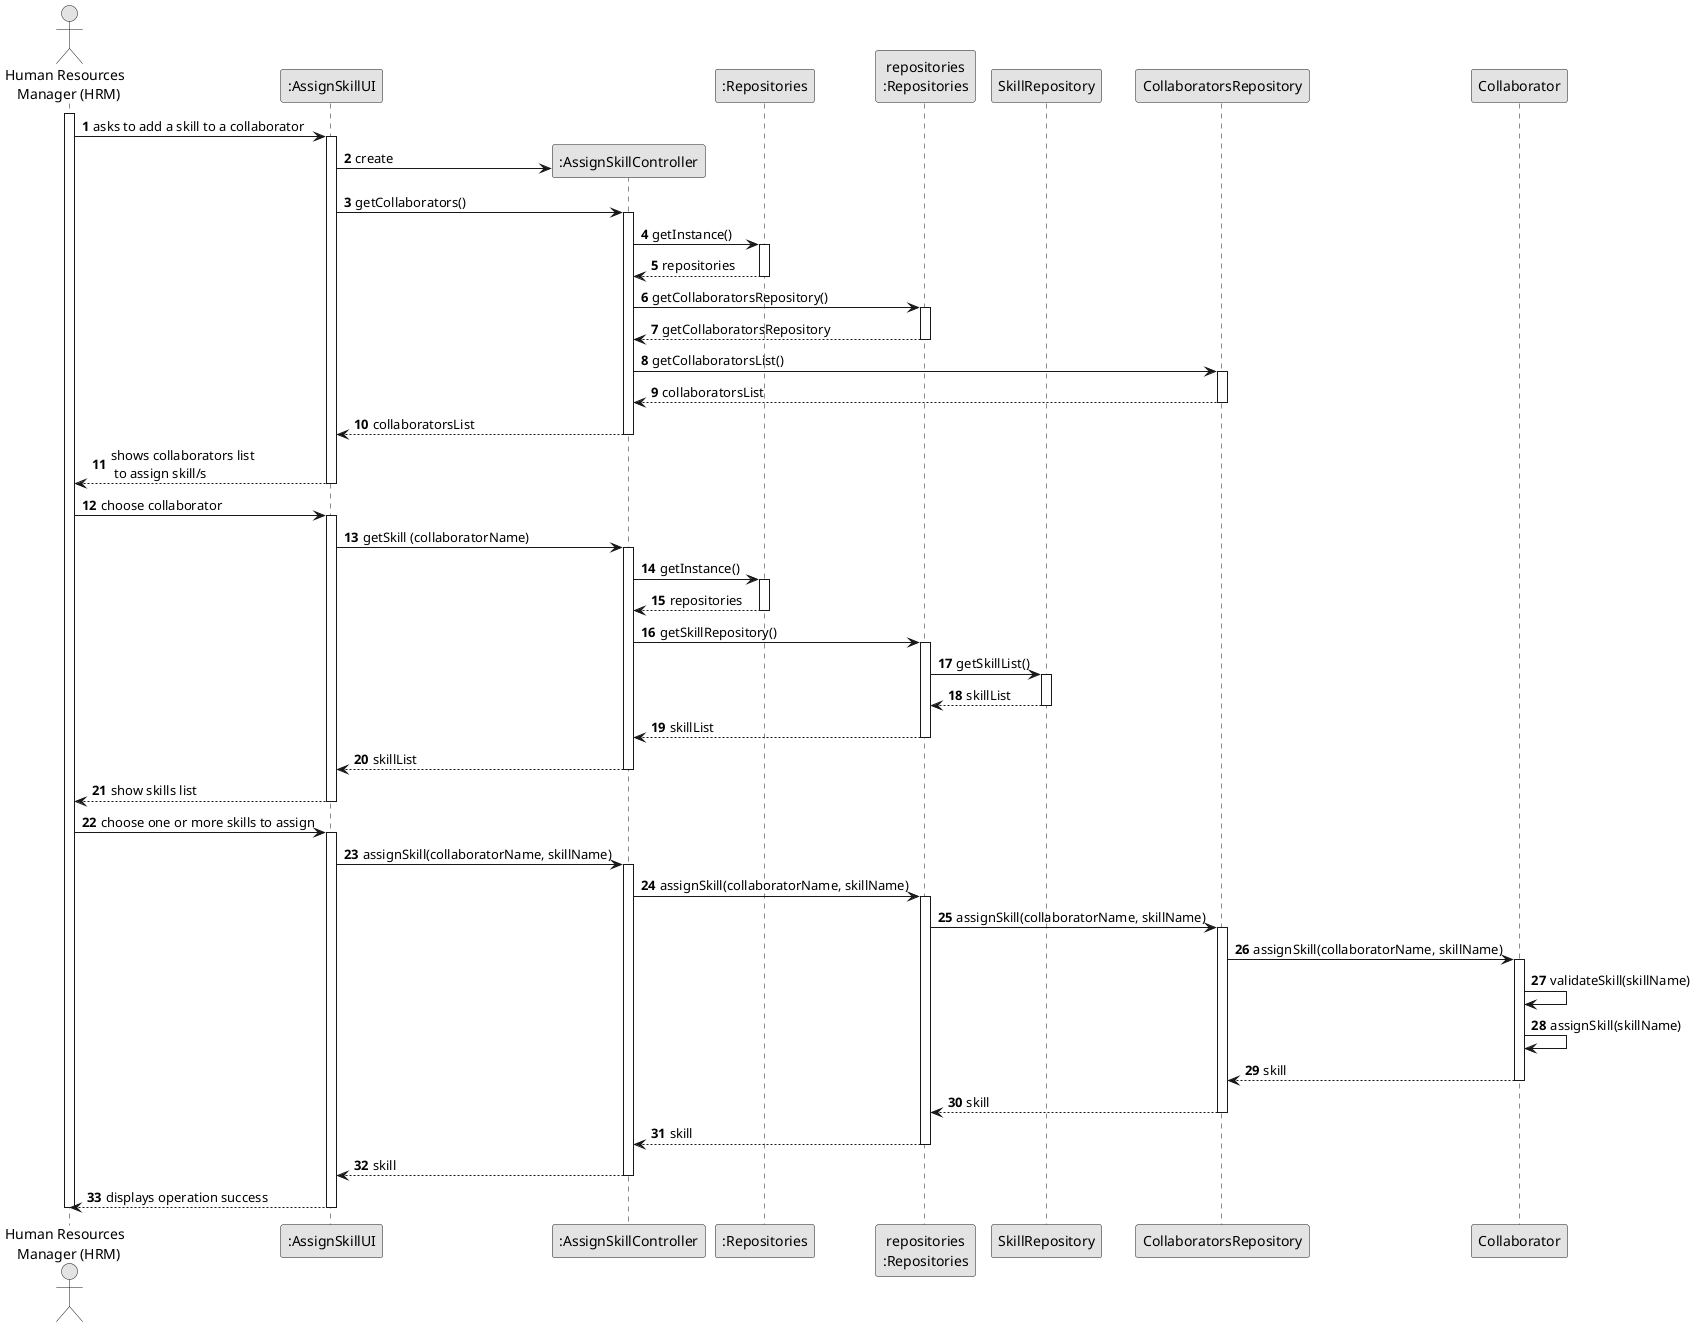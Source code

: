 @startuml
skinparam monochrome true
skinparam packageStyle rectangle
skinparam shadowing false

autonumber

'hide footbox
actor "Human Resources \n Manager (HRM)" as HRM
participant ":AssignSkillUI" as UI
participant ":AssignSkillController" as CTRL
participant ":Repositories" as RepositorySingleton
participant "repositories\n:Repositories" as PLAT
participant "SkillRepository" as SkillRepository
participant "CollaboratorsRepository" as CollaboratorsRepository

activate HRM

        HRM -> UI : asks to add a skill to a collaborator

        activate UI


            UI -> CTRL** : create

            UI -> CTRL : getCollaborators()
            activate CTRL

                CTRL -> RepositorySingleton : getInstance()
                activate RepositorySingleton

                    RepositorySingleton --> CTRL: repositories
                deactivate RepositorySingleton

                CTRL -> PLAT : getCollaboratorsRepository()
                activate PLAT

                    PLAT --> CTRL: getCollaboratorsRepository
                deactivate PLAT

                CTRL -> CollaboratorsRepository : getCollaboratorsList()
                activate CollaboratorsRepository

                    CollaboratorsRepository --> CTRL : collaboratorsList
                deactivate CollaboratorsRepository

                CTRL --> UI : collaboratorsList
            deactivate CTRL

            UI --> HRM : shows collaborators list\n to assign skill/s
        deactivate UI

    HRM -> UI : choose collaborator
    activate UI

   UI -> CTRL : getSkill (collaboratorName)
           activate CTRL

 CTRL -> RepositorySingleton : getInstance()
         activate RepositorySingleton

         RepositorySingleton --> CTRL: repositories
         deactivate RepositorySingleton

         CTRL -> PLAT : getSkillRepository()
         activate PLAT

         PLAT -> SkillRepository : getSkillList()
         activate SkillRepository

         SkillRepository --> PLAT : skillList
         deactivate  SkillRepository

         PLAT --> CTRL: skillList
         deactivate PLAT

         CTRL --> UI : skillList
         deactivate CTRL

         UI --> HRM : show skills list
         deactivate UI

         HRM -> UI : choose one or more skills to assign
         activate UI

         UI -> CTRL : assignSkill(collaboratorName, skillName)
         activate CTRL

         CTRL -> PLAT : assignSkill(collaboratorName, skillName)
         activate PLAT

         PLAT -> CollaboratorsRepository : assignSkill(collaboratorName, skillName)
         activate CollaboratorsRepository


         CollaboratorsRepository -> Collaborator : assignSkill(collaboratorName, skillName)
         activate Collaborator

         Collaborator -> Collaborator : validateSkill(skillName)

         Collaborator -> Collaborator :assignSkill(skillName)

         Collaborator --> CollaboratorsRepository : skill
         deactivate Collaborator


         CollaboratorsRepository --> PLAT : skill
         deactivate CollaboratorsRepository

         PLAT --> CTRL : skill
         deactivate PLAT

         CTRL --> UI : skill
         deactivate CTRL

         UI --> HRM : displays operation success
         deactivate UI

         deactivate HRM

 @enduml